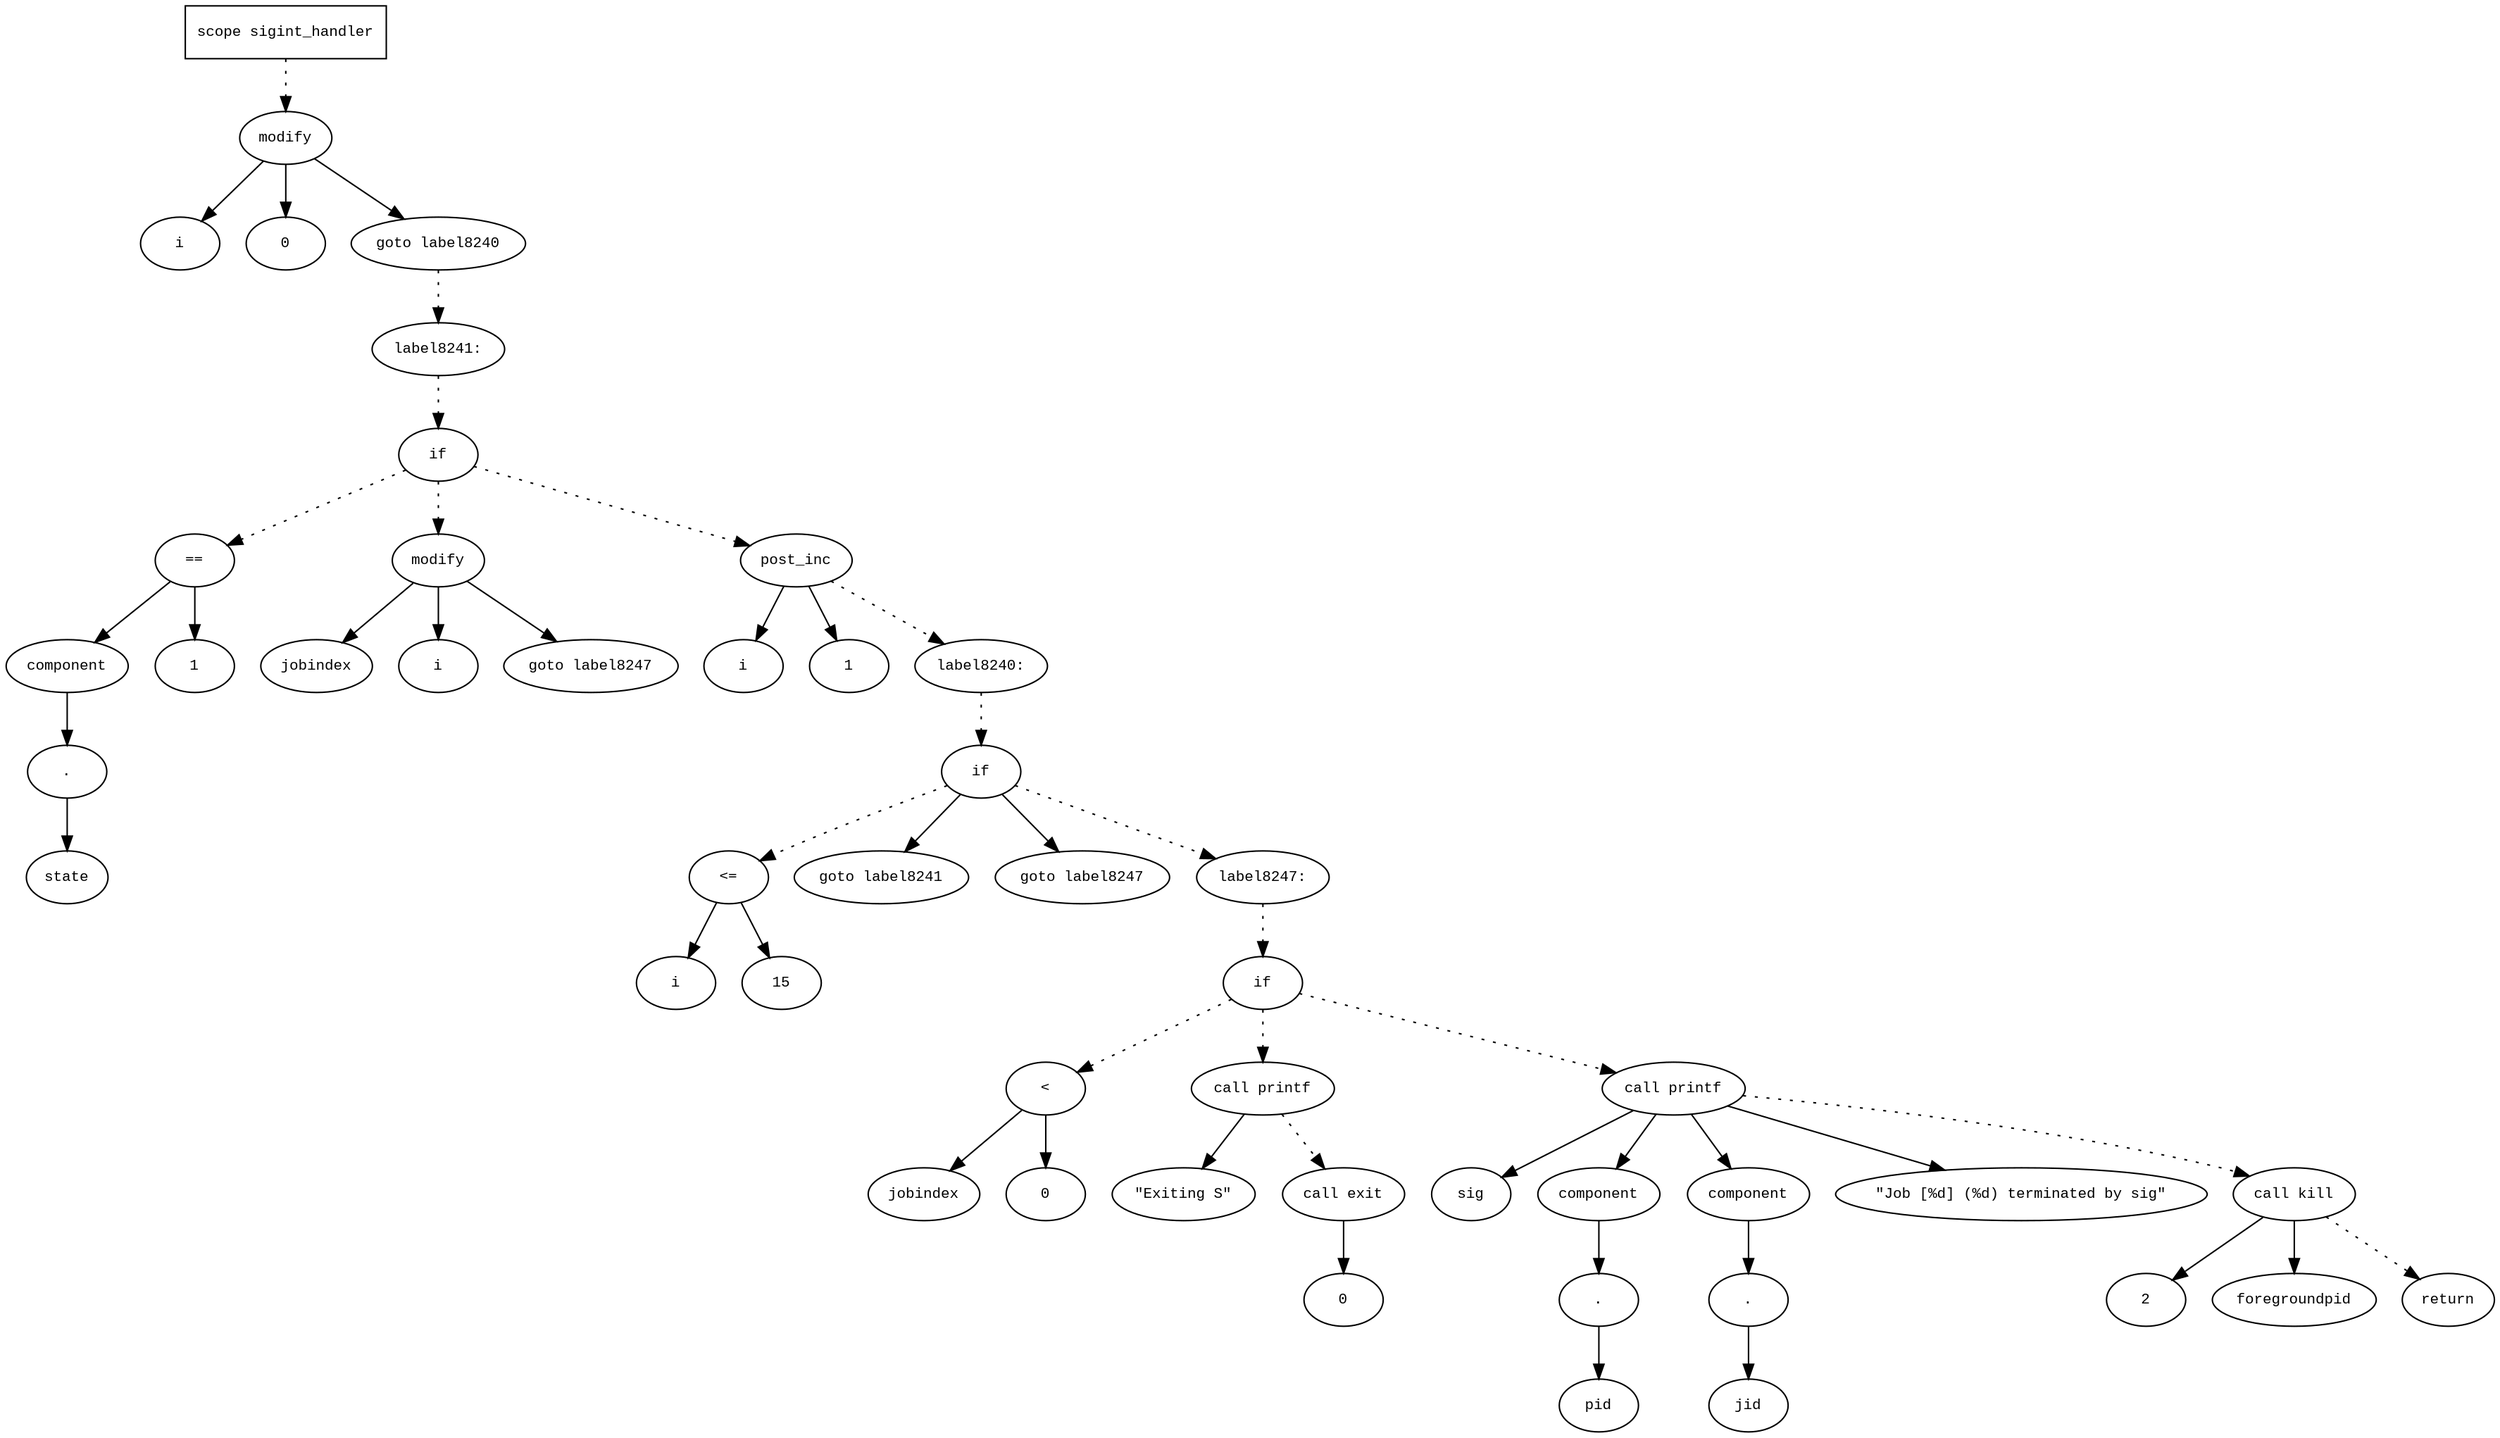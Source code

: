 digraph AST {
  graph [fontname="Times New Roman",fontsize=10];
  node  [fontname="Courier New",fontsize=10];
  edge  [fontname="Times New Roman",fontsize=10];

  node1 [label="scope sigint_handler",shape=box];
  node2 [label="modify",shape=ellipse];
  node3 [label="i",shape=ellipse];
  node2 -> node3;
  node4 [label="0",shape=ellipse];
  node2 -> node4;
  node1 -> node2 [style=dotted];
  node5 [label="goto label8240",shape=ellipse];
  node2 -> node5;
  node6 [label="label8241:",shape=ellipse];
  node5 -> node6 [style=dotted];
  node7 [label="if",shape=ellipse];
  node6 -> node7 [style=dotted];
  node8 [label="==",shape=ellipse];
  node9 [label="component",shape=ellipse];
  node8 -> node9;
  node10 [label=".",shape=ellipse];
  node9 -> node10;
  node11 [label="state",shape=ellipse];
  node10 -> node11;
  node12 [label="1",shape=ellipse];
  node8 -> node12;
  node7 -> node8 [style=dotted];
  node13 [label="modify",shape=ellipse];
  node14 [label="jobindex",shape=ellipse];
  node13 -> node14;
  node15 [label="i",shape=ellipse];
  node13 -> node15;
  node7 -> node13 [style=dotted];
  node16 [label="goto label8247",shape=ellipse];
  node13 -> node16;
  node17 [label="post_inc",shape=ellipse];
  node18 [label="i",shape=ellipse];
  node17 -> node18;
  node19 [label="1",shape=ellipse];
  node17 -> node19;
  node7 -> node17 [style=dotted];
  node20 [label="label8240:",shape=ellipse];
  node17 -> node20 [style=dotted];
  node21 [label="if",shape=ellipse];
  node20 -> node21 [style=dotted];
  node22 [label="<=",shape=ellipse];
  node23 [label="i",shape=ellipse];
  node22 -> node23;
  node24 [label="15",shape=ellipse];
  node22 -> node24;
  node21 -> node22 [style=dotted];
  node25 [label="goto label8241",shape=ellipse];
  node21 -> node25;
  node26 [label="goto label8247",shape=ellipse];
  node21 -> node26;
  node27 [label="label8247:",shape=ellipse];
  node21 -> node27 [style=dotted];
  node28 [label="if",shape=ellipse];
  node27 -> node28 [style=dotted];
  node29 [label="<",shape=ellipse];
  node30 [label="jobindex",shape=ellipse];
  node29 -> node30;
  node31 [label="0",shape=ellipse];
  node29 -> node31;
  node28 -> node29 [style=dotted];
  node32 [label="call printf",shape=ellipse];
  node33 [label="\"Exiting S\"",shape=ellipse];
  node32 -> node33;
  node28 -> node32 [style=dotted];
  node34 [label="call exit",shape=ellipse];
  node35 [label="0",shape=ellipse];
  node34 -> node35;
  node32 -> node34 [style=dotted];
  node36 [label="call printf",shape=ellipse];
  node37 [label="sig",shape=ellipse];
  node36 -> node37;
  node38 [label="component",shape=ellipse];
  node36 -> node38;
  node39 [label=".",shape=ellipse];
  node38 -> node39;
  node40 [label="pid",shape=ellipse];
  node39 -> node40;
  node41 [label="component",shape=ellipse];
  node36 -> node41;
  node42 [label=".",shape=ellipse];
  node41 -> node42;
  node43 [label="jid",shape=ellipse];
  node42 -> node43;
  node44 [label="\"Job [%d] (%d) terminated by sig\"",shape=ellipse];
  node36 -> node44;
  node28 -> node36 [style=dotted];
  node45 [label="call kill",shape=ellipse];
  node46 [label="2",shape=ellipse];
  node45 -> node46;
  node47 [label="foregroundpid",shape=ellipse];
  node45 -> node47;
  node36 -> node45 [style=dotted];
  node48 [label="return",shape=ellipse];
  node45 -> node48 [style=dotted];
} 